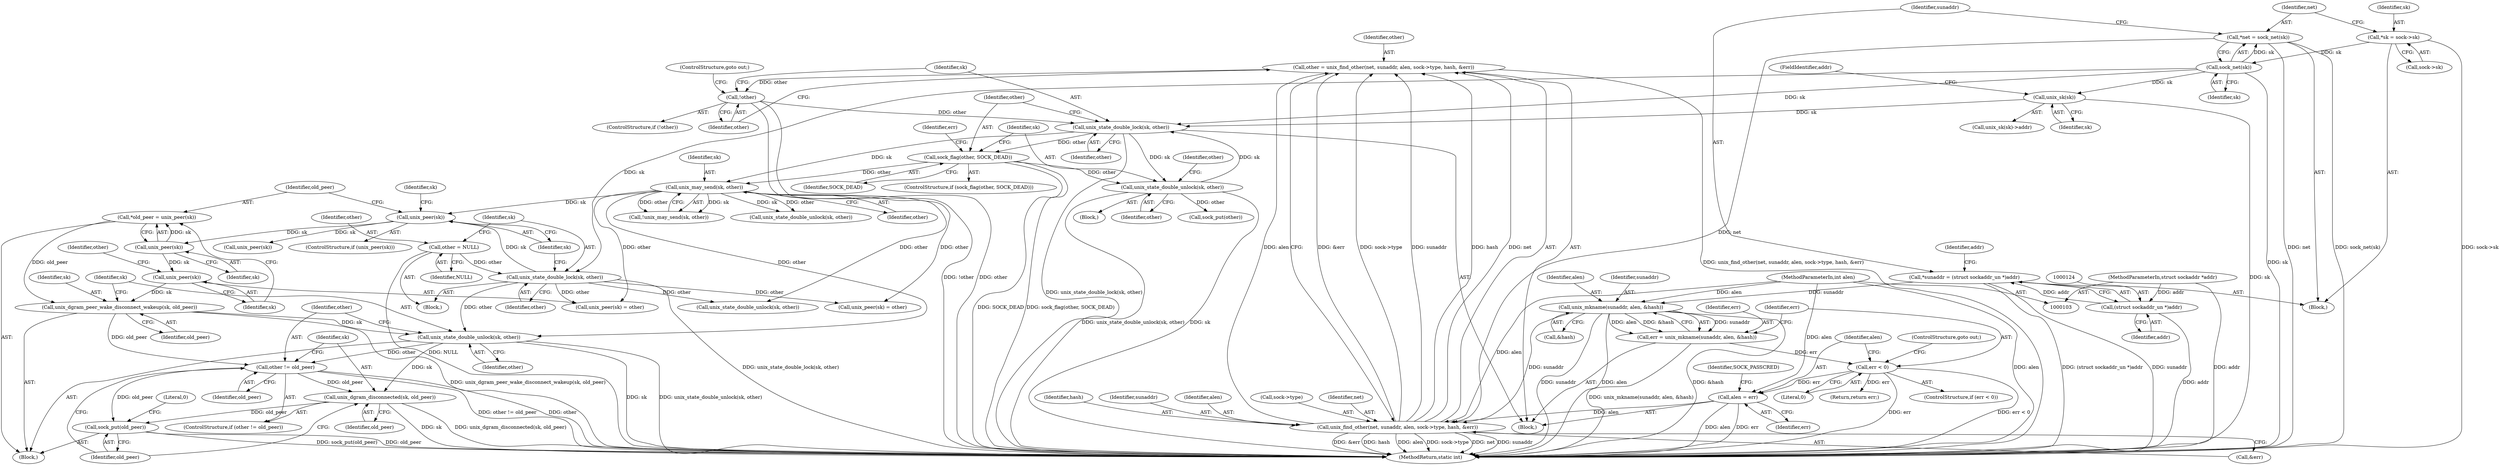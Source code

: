 digraph "0_linux_7d267278a9ece963d77eefec61630223fce08c6c_0@API" {
"1000246" [label="(Call,unix_dgram_peer_wake_disconnect_wakeup(sk, old_peer))"];
"1000243" [label="(Call,unix_peer(sk))"];
"1000240" [label="(Call,unix_peer(sk))"];
"1000234" [label="(Call,unix_peer(sk))"];
"1000209" [label="(Call,unix_may_send(sk, other))"];
"1000189" [label="(Call,unix_state_double_lock(sk, other))"];
"1000118" [label="(Call,sock_net(sk))"];
"1000110" [label="(Call,*sk = sock->sk)"];
"1000162" [label="(Call,unix_sk(sk))"];
"1000197" [label="(Call,unix_state_double_unlock(sk, other))"];
"1000193" [label="(Call,sock_flag(other, SOCK_DEAD))"];
"1000186" [label="(Call,!other)"];
"1000173" [label="(Call,other = unix_find_other(net, sunaddr, alen, sock->type, hash, &err))"];
"1000175" [label="(Call,unix_find_other(net, sunaddr, alen, sock->type, hash, &err))"];
"1000116" [label="(Call,*net = sock_net(sk))"];
"1000138" [label="(Call,unix_mkname(sunaddr, alen, &hash))"];
"1000121" [label="(Call,*sunaddr = (struct sockaddr_un *)addr)"];
"1000123" [label="(Call,(struct sockaddr_un *)addr)"];
"1000105" [label="(MethodParameterIn,struct sockaddr *addr)"];
"1000106" [label="(MethodParameterIn,int alen)"];
"1000148" [label="(Call,alen = err)"];
"1000144" [label="(Call,err < 0)"];
"1000136" [label="(Call,err = unix_mkname(sunaddr, alen, &hash))"];
"1000230" [label="(Call,unix_state_double_lock(sk, other))"];
"1000227" [label="(Call,other = NULL)"];
"1000238" [label="(Call,*old_peer = unix_peer(sk))"];
"1000249" [label="(Call,unix_state_double_unlock(sk, other))"];
"1000253" [label="(Call,other != old_peer)"];
"1000256" [label="(Call,unix_dgram_disconnected(sk, old_peer))"];
"1000259" [label="(Call,sock_put(old_peer))"];
"1000251" [label="(Identifier,other)"];
"1000258" [label="(Identifier,old_peer)"];
"1000140" [label="(Identifier,alen)"];
"1000136" [label="(Call,err = unix_mkname(sunaddr, alen, &hash))"];
"1000228" [label="(Identifier,other)"];
"1000147" [label="(ControlStructure,goto out;)"];
"1000139" [label="(Identifier,sunaddr)"];
"1000192" [label="(ControlStructure,if (sock_flag(other, SOCK_DEAD)))"];
"1000189" [label="(Call,unix_state_double_lock(sk, other))"];
"1000249" [label="(Call,unix_state_double_unlock(sk, other))"];
"1000260" [label="(Identifier,old_peer)"];
"1000174" [label="(Identifier,other)"];
"1000121" [label="(Call,*sunaddr = (struct sockaddr_un *)addr)"];
"1000122" [label="(Identifier,sunaddr)"];
"1000135" [label="(Block,)"];
"1000263" [label="(Call,unix_peer(sk) = other)"];
"1000201" [label="(Identifier,other)"];
"1000163" [label="(Identifier,sk)"];
"1000164" [label="(FieldIdentifier,addr)"];
"1000250" [label="(Identifier,sk)"];
"1000186" [label="(Call,!other)"];
"1000162" [label="(Call,unix_sk(sk))"];
"1000182" [label="(Identifier,hash)"];
"1000209" [label="(Call,unix_may_send(sk, other))"];
"1000229" [label="(Identifier,NULL)"];
"1000195" [label="(Identifier,SOCK_DEAD)"];
"1000208" [label="(Call,!unix_may_send(sk, other))"];
"1000141" [label="(Call,&hash)"];
"1000226" [label="(Block,)"];
"1000105" [label="(MethodParameterIn,struct sockaddr *addr)"];
"1000198" [label="(Identifier,sk)"];
"1000244" [label="(Identifier,sk)"];
"1000106" [label="(MethodParameterIn,int alen)"];
"1000143" [label="(ControlStructure,if (err < 0))"];
"1000252" [label="(ControlStructure,if (other != old_peer))"];
"1000125" [label="(Identifier,addr)"];
"1000148" [label="(Call,alen = err)"];
"1000116" [label="(Call,*net = sock_net(sk))"];
"1000238" [label="(Call,*old_peer = unix_peer(sk))"];
"1000271" [label="(Literal,0)"];
"1000255" [label="(Identifier,old_peer)"];
"1000231" [label="(Identifier,sk)"];
"1000243" [label="(Call,unix_peer(sk))"];
"1000149" [label="(Identifier,alen)"];
"1000248" [label="(Identifier,old_peer)"];
"1000196" [label="(Block,)"];
"1000185" [label="(ControlStructure,if (!other))"];
"1000245" [label="(Identifier,other)"];
"1000247" [label="(Identifier,sk)"];
"1000253" [label="(Call,other != old_peer)"];
"1000191" [label="(Identifier,other)"];
"1000111" [label="(Identifier,sk)"];
"1000264" [label="(Call,unix_peer(sk))"];
"1000108" [label="(Block,)"];
"1000227" [label="(Call,other = NULL)"];
"1000194" [label="(Identifier,other)"];
"1000137" [label="(Identifier,err)"];
"1000161" [label="(Call,unix_sk(sk)->addr)"];
"1000110" [label="(Call,*sk = sock->sk)"];
"1000177" [label="(Identifier,sunaddr)"];
"1000236" [label="(Block,)"];
"1000117" [label="(Identifier,net)"];
"1000190" [label="(Identifier,sk)"];
"1000265" [label="(Identifier,sk)"];
"1000112" [label="(Call,sock->sk)"];
"1000187" [label="(Identifier,other)"];
"1000138" [label="(Call,unix_mkname(sunaddr, alen, &hash))"];
"1000188" [label="(ControlStructure,goto out;)"];
"1000183" [label="(Call,&err)"];
"1000230" [label="(Call,unix_state_double_lock(sk, other))"];
"1000204" [label="(Identifier,err)"];
"1000146" [label="(Literal,0)"];
"1000210" [label="(Identifier,sk)"];
"1000256" [label="(Call,unix_dgram_disconnected(sk, old_peer))"];
"1000132" [label="(Identifier,addr)"];
"1000118" [label="(Call,sock_net(sk))"];
"1000242" [label="(Call,unix_peer(sk) = other)"];
"1000175" [label="(Call,unix_find_other(net, sunaddr, alen, sock->type, hash, &err))"];
"1000235" [label="(Identifier,sk)"];
"1000199" [label="(Identifier,other)"];
"1000234" [label="(Call,unix_peer(sk))"];
"1000178" [label="(Identifier,alen)"];
"1000150" [label="(Identifier,err)"];
"1000232" [label="(Identifier,other)"];
"1000246" [label="(Call,unix_dgram_peer_wake_disconnect_wakeup(sk, old_peer))"];
"1000154" [label="(Identifier,SOCK_PASSCRED)"];
"1000233" [label="(ControlStructure,if (unix_peer(sk)))"];
"1000267" [label="(Call,unix_state_double_unlock(sk, other))"];
"1000273" [label="(Call,unix_state_double_unlock(sk, other))"];
"1000179" [label="(Call,sock->type)"];
"1000145" [label="(Identifier,err)"];
"1000279" [label="(Return,return err;)"];
"1000240" [label="(Call,unix_peer(sk))"];
"1000119" [label="(Identifier,sk)"];
"1000144" [label="(Call,err < 0)"];
"1000176" [label="(Identifier,net)"];
"1000257" [label="(Identifier,sk)"];
"1000197" [label="(Call,unix_state_double_unlock(sk, other))"];
"1000173" [label="(Call,other = unix_find_other(net, sunaddr, alen, sock->type, hash, &err))"];
"1000259" [label="(Call,sock_put(old_peer))"];
"1000254" [label="(Identifier,other)"];
"1000281" [label="(MethodReturn,static int)"];
"1000241" [label="(Identifier,sk)"];
"1000200" [label="(Call,sock_put(other))"];
"1000239" [label="(Identifier,old_peer)"];
"1000123" [label="(Call,(struct sockaddr_un *)addr)"];
"1000211" [label="(Identifier,other)"];
"1000193" [label="(Call,sock_flag(other, SOCK_DEAD))"];
"1000246" -> "1000236"  [label="AST: "];
"1000246" -> "1000248"  [label="CFG: "];
"1000247" -> "1000246"  [label="AST: "];
"1000248" -> "1000246"  [label="AST: "];
"1000250" -> "1000246"  [label="CFG: "];
"1000246" -> "1000281"  [label="DDG: unix_dgram_peer_wake_disconnect_wakeup(sk, old_peer)"];
"1000243" -> "1000246"  [label="DDG: sk"];
"1000238" -> "1000246"  [label="DDG: old_peer"];
"1000246" -> "1000249"  [label="DDG: sk"];
"1000246" -> "1000253"  [label="DDG: old_peer"];
"1000243" -> "1000242"  [label="AST: "];
"1000243" -> "1000244"  [label="CFG: "];
"1000244" -> "1000243"  [label="AST: "];
"1000245" -> "1000243"  [label="CFG: "];
"1000240" -> "1000243"  [label="DDG: sk"];
"1000240" -> "1000238"  [label="AST: "];
"1000240" -> "1000241"  [label="CFG: "];
"1000241" -> "1000240"  [label="AST: "];
"1000238" -> "1000240"  [label="CFG: "];
"1000240" -> "1000238"  [label="DDG: sk"];
"1000234" -> "1000240"  [label="DDG: sk"];
"1000234" -> "1000233"  [label="AST: "];
"1000234" -> "1000235"  [label="CFG: "];
"1000235" -> "1000234"  [label="AST: "];
"1000239" -> "1000234"  [label="CFG: "];
"1000265" -> "1000234"  [label="CFG: "];
"1000209" -> "1000234"  [label="DDG: sk"];
"1000230" -> "1000234"  [label="DDG: sk"];
"1000234" -> "1000264"  [label="DDG: sk"];
"1000209" -> "1000208"  [label="AST: "];
"1000209" -> "1000211"  [label="CFG: "];
"1000210" -> "1000209"  [label="AST: "];
"1000211" -> "1000209"  [label="AST: "];
"1000208" -> "1000209"  [label="CFG: "];
"1000209" -> "1000208"  [label="DDG: sk"];
"1000209" -> "1000208"  [label="DDG: other"];
"1000189" -> "1000209"  [label="DDG: sk"];
"1000193" -> "1000209"  [label="DDG: other"];
"1000209" -> "1000242"  [label="DDG: other"];
"1000209" -> "1000249"  [label="DDG: other"];
"1000209" -> "1000263"  [label="DDG: other"];
"1000209" -> "1000267"  [label="DDG: other"];
"1000209" -> "1000273"  [label="DDG: sk"];
"1000209" -> "1000273"  [label="DDG: other"];
"1000189" -> "1000135"  [label="AST: "];
"1000189" -> "1000191"  [label="CFG: "];
"1000190" -> "1000189"  [label="AST: "];
"1000191" -> "1000189"  [label="AST: "];
"1000194" -> "1000189"  [label="CFG: "];
"1000189" -> "1000281"  [label="DDG: unix_state_double_lock(sk, other)"];
"1000118" -> "1000189"  [label="DDG: sk"];
"1000162" -> "1000189"  [label="DDG: sk"];
"1000197" -> "1000189"  [label="DDG: sk"];
"1000186" -> "1000189"  [label="DDG: other"];
"1000189" -> "1000193"  [label="DDG: other"];
"1000189" -> "1000197"  [label="DDG: sk"];
"1000118" -> "1000116"  [label="AST: "];
"1000118" -> "1000119"  [label="CFG: "];
"1000119" -> "1000118"  [label="AST: "];
"1000116" -> "1000118"  [label="CFG: "];
"1000118" -> "1000281"  [label="DDG: sk"];
"1000118" -> "1000116"  [label="DDG: sk"];
"1000110" -> "1000118"  [label="DDG: sk"];
"1000118" -> "1000162"  [label="DDG: sk"];
"1000118" -> "1000230"  [label="DDG: sk"];
"1000110" -> "1000108"  [label="AST: "];
"1000110" -> "1000112"  [label="CFG: "];
"1000111" -> "1000110"  [label="AST: "];
"1000112" -> "1000110"  [label="AST: "];
"1000117" -> "1000110"  [label="CFG: "];
"1000110" -> "1000281"  [label="DDG: sock->sk"];
"1000162" -> "1000161"  [label="AST: "];
"1000162" -> "1000163"  [label="CFG: "];
"1000163" -> "1000162"  [label="AST: "];
"1000164" -> "1000162"  [label="CFG: "];
"1000162" -> "1000281"  [label="DDG: sk"];
"1000197" -> "1000196"  [label="AST: "];
"1000197" -> "1000199"  [label="CFG: "];
"1000198" -> "1000197"  [label="AST: "];
"1000199" -> "1000197"  [label="AST: "];
"1000201" -> "1000197"  [label="CFG: "];
"1000197" -> "1000281"  [label="DDG: unix_state_double_unlock(sk, other)"];
"1000197" -> "1000281"  [label="DDG: sk"];
"1000193" -> "1000197"  [label="DDG: other"];
"1000197" -> "1000200"  [label="DDG: other"];
"1000193" -> "1000192"  [label="AST: "];
"1000193" -> "1000195"  [label="CFG: "];
"1000194" -> "1000193"  [label="AST: "];
"1000195" -> "1000193"  [label="AST: "];
"1000198" -> "1000193"  [label="CFG: "];
"1000204" -> "1000193"  [label="CFG: "];
"1000193" -> "1000281"  [label="DDG: SOCK_DEAD"];
"1000193" -> "1000281"  [label="DDG: sock_flag(other, SOCK_DEAD)"];
"1000186" -> "1000185"  [label="AST: "];
"1000186" -> "1000187"  [label="CFG: "];
"1000187" -> "1000186"  [label="AST: "];
"1000188" -> "1000186"  [label="CFG: "];
"1000190" -> "1000186"  [label="CFG: "];
"1000186" -> "1000281"  [label="DDG: other"];
"1000186" -> "1000281"  [label="DDG: !other"];
"1000173" -> "1000186"  [label="DDG: other"];
"1000173" -> "1000135"  [label="AST: "];
"1000173" -> "1000175"  [label="CFG: "];
"1000174" -> "1000173"  [label="AST: "];
"1000175" -> "1000173"  [label="AST: "];
"1000187" -> "1000173"  [label="CFG: "];
"1000173" -> "1000281"  [label="DDG: unix_find_other(net, sunaddr, alen, sock->type, hash, &err)"];
"1000175" -> "1000173"  [label="DDG: sock->type"];
"1000175" -> "1000173"  [label="DDG: sunaddr"];
"1000175" -> "1000173"  [label="DDG: hash"];
"1000175" -> "1000173"  [label="DDG: net"];
"1000175" -> "1000173"  [label="DDG: alen"];
"1000175" -> "1000173"  [label="DDG: &err"];
"1000175" -> "1000183"  [label="CFG: "];
"1000176" -> "1000175"  [label="AST: "];
"1000177" -> "1000175"  [label="AST: "];
"1000178" -> "1000175"  [label="AST: "];
"1000179" -> "1000175"  [label="AST: "];
"1000182" -> "1000175"  [label="AST: "];
"1000183" -> "1000175"  [label="AST: "];
"1000175" -> "1000281"  [label="DDG: hash"];
"1000175" -> "1000281"  [label="DDG: alen"];
"1000175" -> "1000281"  [label="DDG: sock->type"];
"1000175" -> "1000281"  [label="DDG: net"];
"1000175" -> "1000281"  [label="DDG: sunaddr"];
"1000175" -> "1000281"  [label="DDG: &err"];
"1000116" -> "1000175"  [label="DDG: net"];
"1000138" -> "1000175"  [label="DDG: sunaddr"];
"1000148" -> "1000175"  [label="DDG: alen"];
"1000106" -> "1000175"  [label="DDG: alen"];
"1000116" -> "1000108"  [label="AST: "];
"1000117" -> "1000116"  [label="AST: "];
"1000122" -> "1000116"  [label="CFG: "];
"1000116" -> "1000281"  [label="DDG: sock_net(sk)"];
"1000116" -> "1000281"  [label="DDG: net"];
"1000138" -> "1000136"  [label="AST: "];
"1000138" -> "1000141"  [label="CFG: "];
"1000139" -> "1000138"  [label="AST: "];
"1000140" -> "1000138"  [label="AST: "];
"1000141" -> "1000138"  [label="AST: "];
"1000136" -> "1000138"  [label="CFG: "];
"1000138" -> "1000281"  [label="DDG: &hash"];
"1000138" -> "1000281"  [label="DDG: sunaddr"];
"1000138" -> "1000281"  [label="DDG: alen"];
"1000138" -> "1000136"  [label="DDG: sunaddr"];
"1000138" -> "1000136"  [label="DDG: alen"];
"1000138" -> "1000136"  [label="DDG: &hash"];
"1000121" -> "1000138"  [label="DDG: sunaddr"];
"1000106" -> "1000138"  [label="DDG: alen"];
"1000121" -> "1000108"  [label="AST: "];
"1000121" -> "1000123"  [label="CFG: "];
"1000122" -> "1000121"  [label="AST: "];
"1000123" -> "1000121"  [label="AST: "];
"1000132" -> "1000121"  [label="CFG: "];
"1000121" -> "1000281"  [label="DDG: (struct sockaddr_un *)addr"];
"1000121" -> "1000281"  [label="DDG: sunaddr"];
"1000123" -> "1000121"  [label="DDG: addr"];
"1000123" -> "1000125"  [label="CFG: "];
"1000124" -> "1000123"  [label="AST: "];
"1000125" -> "1000123"  [label="AST: "];
"1000123" -> "1000281"  [label="DDG: addr"];
"1000105" -> "1000123"  [label="DDG: addr"];
"1000105" -> "1000103"  [label="AST: "];
"1000105" -> "1000281"  [label="DDG: addr"];
"1000106" -> "1000103"  [label="AST: "];
"1000106" -> "1000281"  [label="DDG: alen"];
"1000106" -> "1000148"  [label="DDG: alen"];
"1000148" -> "1000135"  [label="AST: "];
"1000148" -> "1000150"  [label="CFG: "];
"1000149" -> "1000148"  [label="AST: "];
"1000150" -> "1000148"  [label="AST: "];
"1000154" -> "1000148"  [label="CFG: "];
"1000148" -> "1000281"  [label="DDG: alen"];
"1000148" -> "1000281"  [label="DDG: err"];
"1000144" -> "1000148"  [label="DDG: err"];
"1000144" -> "1000143"  [label="AST: "];
"1000144" -> "1000146"  [label="CFG: "];
"1000145" -> "1000144"  [label="AST: "];
"1000146" -> "1000144"  [label="AST: "];
"1000147" -> "1000144"  [label="CFG: "];
"1000149" -> "1000144"  [label="CFG: "];
"1000144" -> "1000281"  [label="DDG: err < 0"];
"1000144" -> "1000281"  [label="DDG: err"];
"1000136" -> "1000144"  [label="DDG: err"];
"1000144" -> "1000279"  [label="DDG: err"];
"1000136" -> "1000135"  [label="AST: "];
"1000137" -> "1000136"  [label="AST: "];
"1000145" -> "1000136"  [label="CFG: "];
"1000136" -> "1000281"  [label="DDG: unix_mkname(sunaddr, alen, &hash)"];
"1000230" -> "1000226"  [label="AST: "];
"1000230" -> "1000232"  [label="CFG: "];
"1000231" -> "1000230"  [label="AST: "];
"1000232" -> "1000230"  [label="AST: "];
"1000235" -> "1000230"  [label="CFG: "];
"1000230" -> "1000281"  [label="DDG: unix_state_double_lock(sk, other)"];
"1000227" -> "1000230"  [label="DDG: other"];
"1000230" -> "1000242"  [label="DDG: other"];
"1000230" -> "1000249"  [label="DDG: other"];
"1000230" -> "1000263"  [label="DDG: other"];
"1000230" -> "1000267"  [label="DDG: other"];
"1000227" -> "1000226"  [label="AST: "];
"1000227" -> "1000229"  [label="CFG: "];
"1000228" -> "1000227"  [label="AST: "];
"1000229" -> "1000227"  [label="AST: "];
"1000231" -> "1000227"  [label="CFG: "];
"1000227" -> "1000281"  [label="DDG: NULL"];
"1000238" -> "1000236"  [label="AST: "];
"1000239" -> "1000238"  [label="AST: "];
"1000244" -> "1000238"  [label="CFG: "];
"1000249" -> "1000236"  [label="AST: "];
"1000249" -> "1000251"  [label="CFG: "];
"1000250" -> "1000249"  [label="AST: "];
"1000251" -> "1000249"  [label="AST: "];
"1000254" -> "1000249"  [label="CFG: "];
"1000249" -> "1000281"  [label="DDG: sk"];
"1000249" -> "1000281"  [label="DDG: unix_state_double_unlock(sk, other)"];
"1000249" -> "1000253"  [label="DDG: other"];
"1000249" -> "1000256"  [label="DDG: sk"];
"1000253" -> "1000252"  [label="AST: "];
"1000253" -> "1000255"  [label="CFG: "];
"1000254" -> "1000253"  [label="AST: "];
"1000255" -> "1000253"  [label="AST: "];
"1000257" -> "1000253"  [label="CFG: "];
"1000260" -> "1000253"  [label="CFG: "];
"1000253" -> "1000281"  [label="DDG: other != old_peer"];
"1000253" -> "1000281"  [label="DDG: other"];
"1000253" -> "1000256"  [label="DDG: old_peer"];
"1000253" -> "1000259"  [label="DDG: old_peer"];
"1000256" -> "1000252"  [label="AST: "];
"1000256" -> "1000258"  [label="CFG: "];
"1000257" -> "1000256"  [label="AST: "];
"1000258" -> "1000256"  [label="AST: "];
"1000260" -> "1000256"  [label="CFG: "];
"1000256" -> "1000281"  [label="DDG: sk"];
"1000256" -> "1000281"  [label="DDG: unix_dgram_disconnected(sk, old_peer)"];
"1000256" -> "1000259"  [label="DDG: old_peer"];
"1000259" -> "1000236"  [label="AST: "];
"1000259" -> "1000260"  [label="CFG: "];
"1000260" -> "1000259"  [label="AST: "];
"1000271" -> "1000259"  [label="CFG: "];
"1000259" -> "1000281"  [label="DDG: sock_put(old_peer)"];
"1000259" -> "1000281"  [label="DDG: old_peer"];
}
